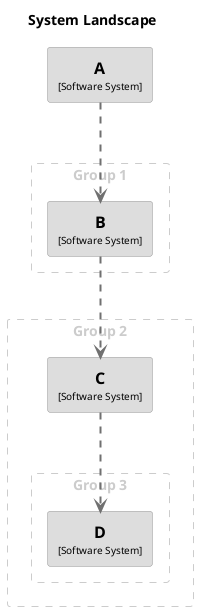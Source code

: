 @startuml
set separator none
title System Landscape

top to bottom direction
skinparam ranksep 60
skinparam nodesep 30

skinparam {
  arrowFontSize 10
  defaultTextAlignment center
  wrapWidth 200
  maxMessageSize 100
}

hide stereotype

skinparam rectangle<<A>> {
  BackgroundColor #dddddd
  FontColor #000000
  BorderColor #9a9a9a
  shadowing false
}
skinparam rectangle<<B>> {
  BackgroundColor #dddddd
  FontColor #000000
  BorderColor #9a9a9a
  shadowing false
}
skinparam rectangle<<C>> {
  BackgroundColor #dddddd
  FontColor #000000
  BorderColor #9a9a9a
  shadowing false
}
skinparam rectangle<<D>> {
  BackgroundColor #dddddd
  FontColor #000000
  BorderColor #9a9a9a
  shadowing false
}

rectangle "Group 1" <<group1>> as group1 {
  skinparam RectangleBorderColor<<group1>> #cccccc
  skinparam RectangleFontColor<<group1>> #cccccc
  skinparam RectangleBorderStyle<<group1>> dashed

  rectangle "==B\n<size:10>[Software System]</size>" <<B>> as B
}

rectangle "Group 2" <<group2>> as group2 {
  skinparam RectangleBorderColor<<group2>> #cccccc
  skinparam RectangleFontColor<<group2>> #cccccc
  skinparam RectangleBorderStyle<<group2>> dashed

  rectangle "==C\n<size:10>[Software System]</size>" <<C>> as C
    rectangle "Group 3" <<group3>> as group3 {
      skinparam RectangleBorderColor<<group3>> #cccccc
      skinparam RectangleFontColor<<group3>> #cccccc
      skinparam RectangleBorderStyle<<group3>> dashed

      rectangle "==D\n<size:10>[Software System]</size>" <<D>> as D
    }

}

rectangle "==A\n<size:10>[Software System]</size>" <<A>> as A

B .[#707070,thickness=2].> C : "<color:#707070>"
C .[#707070,thickness=2].> D : "<color:#707070>"
A .[#707070,thickness=2].> B : "<color:#707070>"
@enduml